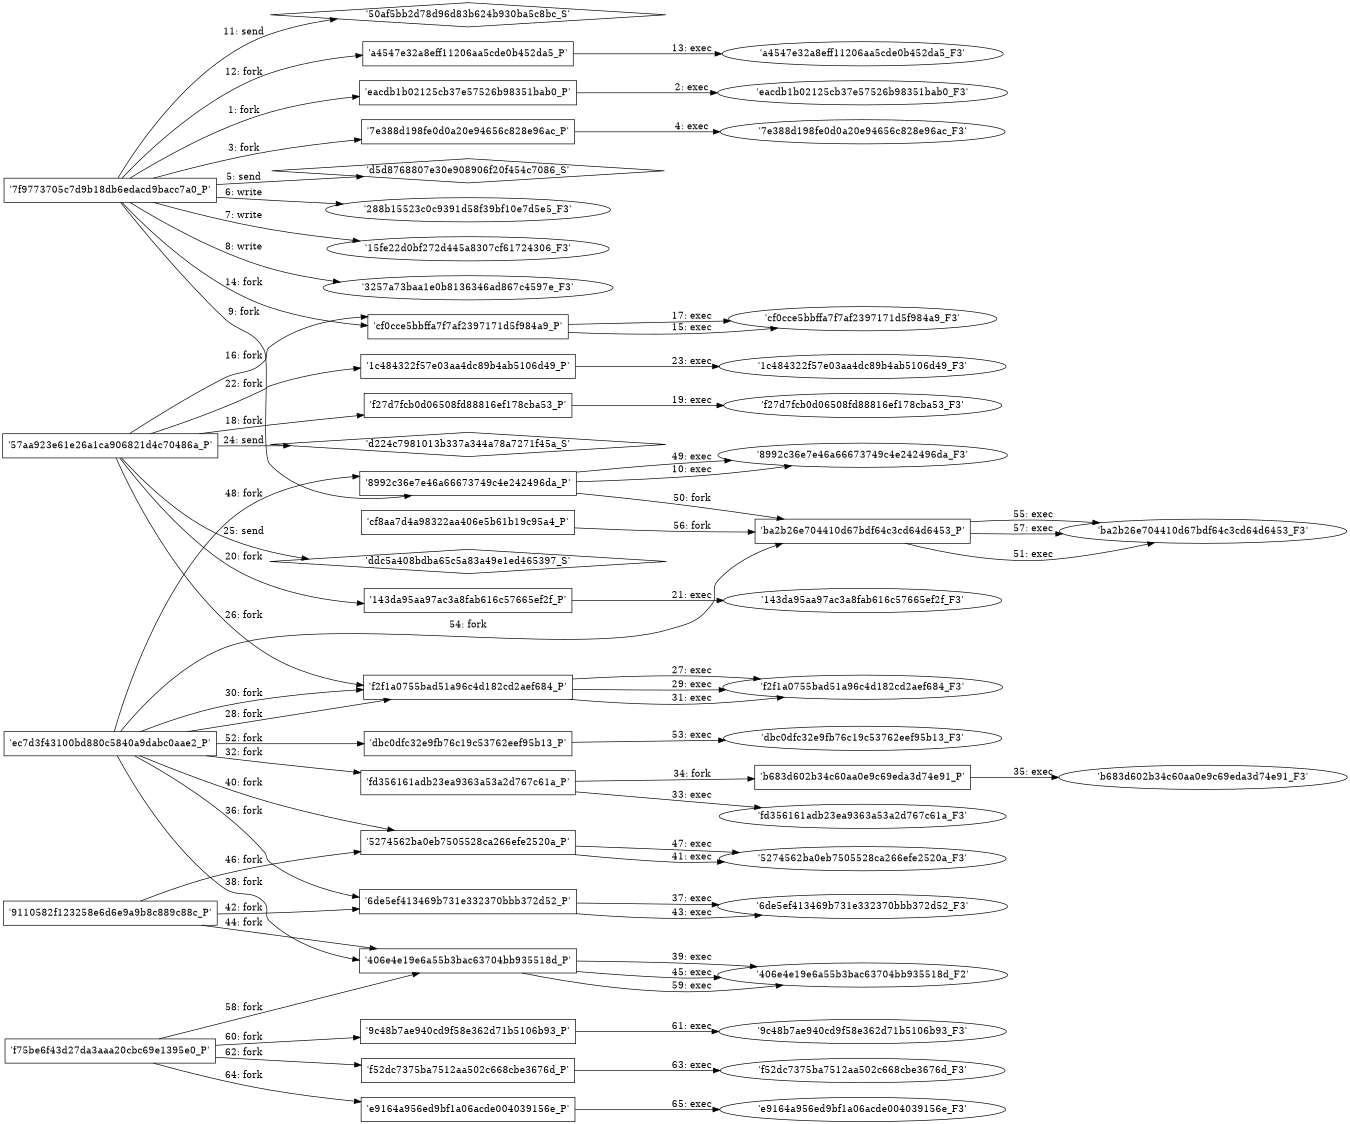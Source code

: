 digraph "D:\Learning\Paper\apt\基于CTI的攻击预警\Dataset\攻击图\ASGfromALLCTI\Exploring the crypt Analysis of the WannaCrypt ransomware SMB exploit propagation.dot" {
rankdir="LR"
size="9"
fixedsize="false"
splines="true"
nodesep=0.3
ranksep=0
fontsize=10
overlap="scalexy"
engine= "neato"
	"'7f9773705c7d9b18db6edacd9bacc7a0_P'" [node_type=Process shape=box]
	"'eacdb1b02125cb37e57526b98351bab0_P'" [node_type=Process shape=box]
	"'7f9773705c7d9b18db6edacd9bacc7a0_P'" -> "'eacdb1b02125cb37e57526b98351bab0_P'" [label="1: fork"]
	"'eacdb1b02125cb37e57526b98351bab0_P'" [node_type=Process shape=box]
	"'eacdb1b02125cb37e57526b98351bab0_F3'" [node_type=File shape=ellipse]
	"'eacdb1b02125cb37e57526b98351bab0_P'" -> "'eacdb1b02125cb37e57526b98351bab0_F3'" [label="2: exec"]
	"'7f9773705c7d9b18db6edacd9bacc7a0_P'" [node_type=Process shape=box]
	"'7e388d198fe0d0a20e94656c828e96ac_P'" [node_type=Process shape=box]
	"'7f9773705c7d9b18db6edacd9bacc7a0_P'" -> "'7e388d198fe0d0a20e94656c828e96ac_P'" [label="3: fork"]
	"'7e388d198fe0d0a20e94656c828e96ac_P'" [node_type=Process shape=box]
	"'7e388d198fe0d0a20e94656c828e96ac_F3'" [node_type=File shape=ellipse]
	"'7e388d198fe0d0a20e94656c828e96ac_P'" -> "'7e388d198fe0d0a20e94656c828e96ac_F3'" [label="4: exec"]
	"'d5d8768807e30e908906f20f454c7086_S'" [node_type=Socket shape=diamond]
	"'7f9773705c7d9b18db6edacd9bacc7a0_P'" [node_type=Process shape=box]
	"'7f9773705c7d9b18db6edacd9bacc7a0_P'" -> "'d5d8768807e30e908906f20f454c7086_S'" [label="5: send"]
	"'288b15523c0c9391d58f39bf10e7d5e5_F3'" [node_type=file shape=ellipse]
	"'7f9773705c7d9b18db6edacd9bacc7a0_P'" [node_type=Process shape=box]
	"'7f9773705c7d9b18db6edacd9bacc7a0_P'" -> "'288b15523c0c9391d58f39bf10e7d5e5_F3'" [label="6: write"]
	"'15fe22d0bf272d445a8307cf61724306_F3'" [node_type=file shape=ellipse]
	"'7f9773705c7d9b18db6edacd9bacc7a0_P'" [node_type=Process shape=box]
	"'7f9773705c7d9b18db6edacd9bacc7a0_P'" -> "'15fe22d0bf272d445a8307cf61724306_F3'" [label="7: write"]
	"'3257a73baa1e0b8136346ad867c4597e_F3'" [node_type=file shape=ellipse]
	"'7f9773705c7d9b18db6edacd9bacc7a0_P'" [node_type=Process shape=box]
	"'7f9773705c7d9b18db6edacd9bacc7a0_P'" -> "'3257a73baa1e0b8136346ad867c4597e_F3'" [label="8: write"]
	"'7f9773705c7d9b18db6edacd9bacc7a0_P'" [node_type=Process shape=box]
	"'8992c36e7e46a66673749c4e242496da_P'" [node_type=Process shape=box]
	"'7f9773705c7d9b18db6edacd9bacc7a0_P'" -> "'8992c36e7e46a66673749c4e242496da_P'" [label="9: fork"]
	"'8992c36e7e46a66673749c4e242496da_P'" [node_type=Process shape=box]
	"'8992c36e7e46a66673749c4e242496da_F3'" [node_type=File shape=ellipse]
	"'8992c36e7e46a66673749c4e242496da_P'" -> "'8992c36e7e46a66673749c4e242496da_F3'" [label="10: exec"]
	"'50af5bb2d78d96d83b624b930ba5c8bc_S'" [node_type=Socket shape=diamond]
	"'7f9773705c7d9b18db6edacd9bacc7a0_P'" [node_type=Process shape=box]
	"'7f9773705c7d9b18db6edacd9bacc7a0_P'" -> "'50af5bb2d78d96d83b624b930ba5c8bc_S'" [label="11: send"]
	"'7f9773705c7d9b18db6edacd9bacc7a0_P'" [node_type=Process shape=box]
	"'a4547e32a8eff11206aa5cde0b452da5_P'" [node_type=Process shape=box]
	"'7f9773705c7d9b18db6edacd9bacc7a0_P'" -> "'a4547e32a8eff11206aa5cde0b452da5_P'" [label="12: fork"]
	"'a4547e32a8eff11206aa5cde0b452da5_P'" [node_type=Process shape=box]
	"'a4547e32a8eff11206aa5cde0b452da5_F3'" [node_type=File shape=ellipse]
	"'a4547e32a8eff11206aa5cde0b452da5_P'" -> "'a4547e32a8eff11206aa5cde0b452da5_F3'" [label="13: exec"]
	"'7f9773705c7d9b18db6edacd9bacc7a0_P'" [node_type=Process shape=box]
	"'cf0cce5bbffa7f7af2397171d5f984a9_P'" [node_type=Process shape=box]
	"'7f9773705c7d9b18db6edacd9bacc7a0_P'" -> "'cf0cce5bbffa7f7af2397171d5f984a9_P'" [label="14: fork"]
	"'cf0cce5bbffa7f7af2397171d5f984a9_P'" [node_type=Process shape=box]
	"'cf0cce5bbffa7f7af2397171d5f984a9_F3'" [node_type=File shape=ellipse]
	"'cf0cce5bbffa7f7af2397171d5f984a9_P'" -> "'cf0cce5bbffa7f7af2397171d5f984a9_F3'" [label="15: exec"]
	"'57aa923e61e26a1ca906821d4c70486a_P'" [node_type=Process shape=box]
	"'cf0cce5bbffa7f7af2397171d5f984a9_P'" [node_type=Process shape=box]
	"'57aa923e61e26a1ca906821d4c70486a_P'" -> "'cf0cce5bbffa7f7af2397171d5f984a9_P'" [label="16: fork"]
	"'cf0cce5bbffa7f7af2397171d5f984a9_P'" [node_type=Process shape=box]
	"'cf0cce5bbffa7f7af2397171d5f984a9_F3'" [node_type=File shape=ellipse]
	"'cf0cce5bbffa7f7af2397171d5f984a9_P'" -> "'cf0cce5bbffa7f7af2397171d5f984a9_F3'" [label="17: exec"]
	"'57aa923e61e26a1ca906821d4c70486a_P'" [node_type=Process shape=box]
	"'f27d7fcb0d06508fd88816ef178cba53_P'" [node_type=Process shape=box]
	"'57aa923e61e26a1ca906821d4c70486a_P'" -> "'f27d7fcb0d06508fd88816ef178cba53_P'" [label="18: fork"]
	"'f27d7fcb0d06508fd88816ef178cba53_P'" [node_type=Process shape=box]
	"'f27d7fcb0d06508fd88816ef178cba53_F3'" [node_type=File shape=ellipse]
	"'f27d7fcb0d06508fd88816ef178cba53_P'" -> "'f27d7fcb0d06508fd88816ef178cba53_F3'" [label="19: exec"]
	"'57aa923e61e26a1ca906821d4c70486a_P'" [node_type=Process shape=box]
	"'143da95aa97ac3a8fab616c57665ef2f_P'" [node_type=Process shape=box]
	"'57aa923e61e26a1ca906821d4c70486a_P'" -> "'143da95aa97ac3a8fab616c57665ef2f_P'" [label="20: fork"]
	"'143da95aa97ac3a8fab616c57665ef2f_P'" [node_type=Process shape=box]
	"'143da95aa97ac3a8fab616c57665ef2f_F3'" [node_type=File shape=ellipse]
	"'143da95aa97ac3a8fab616c57665ef2f_P'" -> "'143da95aa97ac3a8fab616c57665ef2f_F3'" [label="21: exec"]
	"'57aa923e61e26a1ca906821d4c70486a_P'" [node_type=Process shape=box]
	"'1c484322f57e03aa4dc89b4ab5106d49_P'" [node_type=Process shape=box]
	"'57aa923e61e26a1ca906821d4c70486a_P'" -> "'1c484322f57e03aa4dc89b4ab5106d49_P'" [label="22: fork"]
	"'1c484322f57e03aa4dc89b4ab5106d49_P'" [node_type=Process shape=box]
	"'1c484322f57e03aa4dc89b4ab5106d49_F3'" [node_type=File shape=ellipse]
	"'1c484322f57e03aa4dc89b4ab5106d49_P'" -> "'1c484322f57e03aa4dc89b4ab5106d49_F3'" [label="23: exec"]
	"'d224c7981013b337a344a78a7271f45a_S'" [node_type=Socket shape=diamond]
	"'57aa923e61e26a1ca906821d4c70486a_P'" [node_type=Process shape=box]
	"'57aa923e61e26a1ca906821d4c70486a_P'" -> "'d224c7981013b337a344a78a7271f45a_S'" [label="24: send"]
	"'ddc5a408bdba65c5a83a49e1ed465397_S'" [node_type=Socket shape=diamond]
	"'57aa923e61e26a1ca906821d4c70486a_P'" [node_type=Process shape=box]
	"'57aa923e61e26a1ca906821d4c70486a_P'" -> "'ddc5a408bdba65c5a83a49e1ed465397_S'" [label="25: send"]
	"'57aa923e61e26a1ca906821d4c70486a_P'" [node_type=Process shape=box]
	"'f2f1a0755bad51a96c4d182cd2aef684_P'" [node_type=Process shape=box]
	"'57aa923e61e26a1ca906821d4c70486a_P'" -> "'f2f1a0755bad51a96c4d182cd2aef684_P'" [label="26: fork"]
	"'f2f1a0755bad51a96c4d182cd2aef684_P'" [node_type=Process shape=box]
	"'f2f1a0755bad51a96c4d182cd2aef684_F3'" [node_type=File shape=ellipse]
	"'f2f1a0755bad51a96c4d182cd2aef684_P'" -> "'f2f1a0755bad51a96c4d182cd2aef684_F3'" [label="27: exec"]
	"'ec7d3f43100bd880c5840a9dabc0aae2_P'" [node_type=Process shape=box]
	"'f2f1a0755bad51a96c4d182cd2aef684_P'" [node_type=Process shape=box]
	"'ec7d3f43100bd880c5840a9dabc0aae2_P'" -> "'f2f1a0755bad51a96c4d182cd2aef684_P'" [label="28: fork"]
	"'f2f1a0755bad51a96c4d182cd2aef684_P'" [node_type=Process shape=box]
	"'f2f1a0755bad51a96c4d182cd2aef684_F3'" [node_type=File shape=ellipse]
	"'f2f1a0755bad51a96c4d182cd2aef684_P'" -> "'f2f1a0755bad51a96c4d182cd2aef684_F3'" [label="29: exec"]
	"'ec7d3f43100bd880c5840a9dabc0aae2_P'" [node_type=Process shape=box]
	"'f2f1a0755bad51a96c4d182cd2aef684_P'" [node_type=Process shape=box]
	"'ec7d3f43100bd880c5840a9dabc0aae2_P'" -> "'f2f1a0755bad51a96c4d182cd2aef684_P'" [label="30: fork"]
	"'f2f1a0755bad51a96c4d182cd2aef684_P'" [node_type=Process shape=box]
	"'f2f1a0755bad51a96c4d182cd2aef684_F3'" [node_type=File shape=ellipse]
	"'f2f1a0755bad51a96c4d182cd2aef684_P'" -> "'f2f1a0755bad51a96c4d182cd2aef684_F3'" [label="31: exec"]
	"'ec7d3f43100bd880c5840a9dabc0aae2_P'" [node_type=Process shape=box]
	"'fd356161adb23ea9363a53a2d767c61a_P'" [node_type=Process shape=box]
	"'ec7d3f43100bd880c5840a9dabc0aae2_P'" -> "'fd356161adb23ea9363a53a2d767c61a_P'" [label="32: fork"]
	"'fd356161adb23ea9363a53a2d767c61a_P'" [node_type=Process shape=box]
	"'fd356161adb23ea9363a53a2d767c61a_F3'" [node_type=File shape=ellipse]
	"'fd356161adb23ea9363a53a2d767c61a_P'" -> "'fd356161adb23ea9363a53a2d767c61a_F3'" [label="33: exec"]
	"'fd356161adb23ea9363a53a2d767c61a_P'" [node_type=Process shape=box]
	"'b683d602b34c60aa0e9c69eda3d74e91_P'" [node_type=Process shape=box]
	"'fd356161adb23ea9363a53a2d767c61a_P'" -> "'b683d602b34c60aa0e9c69eda3d74e91_P'" [label="34: fork"]
	"'b683d602b34c60aa0e9c69eda3d74e91_P'" [node_type=Process shape=box]
	"'b683d602b34c60aa0e9c69eda3d74e91_F3'" [node_type=File shape=ellipse]
	"'b683d602b34c60aa0e9c69eda3d74e91_P'" -> "'b683d602b34c60aa0e9c69eda3d74e91_F3'" [label="35: exec"]
	"'ec7d3f43100bd880c5840a9dabc0aae2_P'" [node_type=Process shape=box]
	"'6de5ef413469b731e332370bbb372d52_P'" [node_type=Process shape=box]
	"'ec7d3f43100bd880c5840a9dabc0aae2_P'" -> "'6de5ef413469b731e332370bbb372d52_P'" [label="36: fork"]
	"'6de5ef413469b731e332370bbb372d52_P'" [node_type=Process shape=box]
	"'6de5ef413469b731e332370bbb372d52_F3'" [node_type=File shape=ellipse]
	"'6de5ef413469b731e332370bbb372d52_P'" -> "'6de5ef413469b731e332370bbb372d52_F3'" [label="37: exec"]
	"'ec7d3f43100bd880c5840a9dabc0aae2_P'" [node_type=Process shape=box]
	"'406e4e19e6a55b3bac63704bb935518d_P'" [node_type=Process shape=box]
	"'ec7d3f43100bd880c5840a9dabc0aae2_P'" -> "'406e4e19e6a55b3bac63704bb935518d_P'" [label="38: fork"]
	"'406e4e19e6a55b3bac63704bb935518d_P'" [node_type=Process shape=box]
	"'406e4e19e6a55b3bac63704bb935518d_F2'" [node_type=File shape=ellipse]
	"'406e4e19e6a55b3bac63704bb935518d_P'" -> "'406e4e19e6a55b3bac63704bb935518d_F2'" [label="39: exec"]
	"'ec7d3f43100bd880c5840a9dabc0aae2_P'" [node_type=Process shape=box]
	"'5274562ba0eb7505528ca266efe2520a_P'" [node_type=Process shape=box]
	"'ec7d3f43100bd880c5840a9dabc0aae2_P'" -> "'5274562ba0eb7505528ca266efe2520a_P'" [label="40: fork"]
	"'5274562ba0eb7505528ca266efe2520a_P'" [node_type=Process shape=box]
	"'5274562ba0eb7505528ca266efe2520a_F3'" [node_type=File shape=ellipse]
	"'5274562ba0eb7505528ca266efe2520a_P'" -> "'5274562ba0eb7505528ca266efe2520a_F3'" [label="41: exec"]
	"'9110582f123258e6d6e9a9b8c889c88c_P'" [node_type=Process shape=box]
	"'6de5ef413469b731e332370bbb372d52_P'" [node_type=Process shape=box]
	"'9110582f123258e6d6e9a9b8c889c88c_P'" -> "'6de5ef413469b731e332370bbb372d52_P'" [label="42: fork"]
	"'6de5ef413469b731e332370bbb372d52_P'" [node_type=Process shape=box]
	"'6de5ef413469b731e332370bbb372d52_F3'" [node_type=File shape=ellipse]
	"'6de5ef413469b731e332370bbb372d52_P'" -> "'6de5ef413469b731e332370bbb372d52_F3'" [label="43: exec"]
	"'9110582f123258e6d6e9a9b8c889c88c_P'" [node_type=Process shape=box]
	"'406e4e19e6a55b3bac63704bb935518d_P'" [node_type=Process shape=box]
	"'9110582f123258e6d6e9a9b8c889c88c_P'" -> "'406e4e19e6a55b3bac63704bb935518d_P'" [label="44: fork"]
	"'406e4e19e6a55b3bac63704bb935518d_P'" [node_type=Process shape=box]
	"'406e4e19e6a55b3bac63704bb935518d_F2'" [node_type=File shape=ellipse]
	"'406e4e19e6a55b3bac63704bb935518d_P'" -> "'406e4e19e6a55b3bac63704bb935518d_F2'" [label="45: exec"]
	"'9110582f123258e6d6e9a9b8c889c88c_P'" [node_type=Process shape=box]
	"'5274562ba0eb7505528ca266efe2520a_P'" [node_type=Process shape=box]
	"'9110582f123258e6d6e9a9b8c889c88c_P'" -> "'5274562ba0eb7505528ca266efe2520a_P'" [label="46: fork"]
	"'5274562ba0eb7505528ca266efe2520a_P'" [node_type=Process shape=box]
	"'5274562ba0eb7505528ca266efe2520a_F3'" [node_type=File shape=ellipse]
	"'5274562ba0eb7505528ca266efe2520a_P'" -> "'5274562ba0eb7505528ca266efe2520a_F3'" [label="47: exec"]
	"'ec7d3f43100bd880c5840a9dabc0aae2_P'" [node_type=Process shape=box]
	"'8992c36e7e46a66673749c4e242496da_P'" [node_type=Process shape=box]
	"'ec7d3f43100bd880c5840a9dabc0aae2_P'" -> "'8992c36e7e46a66673749c4e242496da_P'" [label="48: fork"]
	"'8992c36e7e46a66673749c4e242496da_P'" [node_type=Process shape=box]
	"'8992c36e7e46a66673749c4e242496da_F3'" [node_type=File shape=ellipse]
	"'8992c36e7e46a66673749c4e242496da_P'" -> "'8992c36e7e46a66673749c4e242496da_F3'" [label="49: exec"]
	"'8992c36e7e46a66673749c4e242496da_P'" [node_type=Process shape=box]
	"'ba2b26e704410d67bdf64c3cd64d6453_P'" [node_type=Process shape=box]
	"'8992c36e7e46a66673749c4e242496da_P'" -> "'ba2b26e704410d67bdf64c3cd64d6453_P'" [label="50: fork"]
	"'ba2b26e704410d67bdf64c3cd64d6453_P'" [node_type=Process shape=box]
	"'ba2b26e704410d67bdf64c3cd64d6453_F3'" [node_type=File shape=ellipse]
	"'ba2b26e704410d67bdf64c3cd64d6453_P'" -> "'ba2b26e704410d67bdf64c3cd64d6453_F3'" [label="51: exec"]
	"'ec7d3f43100bd880c5840a9dabc0aae2_P'" [node_type=Process shape=box]
	"'dbc0dfc32e9fb76c19c53762eef95b13_P'" [node_type=Process shape=box]
	"'ec7d3f43100bd880c5840a9dabc0aae2_P'" -> "'dbc0dfc32e9fb76c19c53762eef95b13_P'" [label="52: fork"]
	"'dbc0dfc32e9fb76c19c53762eef95b13_P'" [node_type=Process shape=box]
	"'dbc0dfc32e9fb76c19c53762eef95b13_F3'" [node_type=File shape=ellipse]
	"'dbc0dfc32e9fb76c19c53762eef95b13_P'" -> "'dbc0dfc32e9fb76c19c53762eef95b13_F3'" [label="53: exec"]
	"'ec7d3f43100bd880c5840a9dabc0aae2_P'" [node_type=Process shape=box]
	"'ba2b26e704410d67bdf64c3cd64d6453_P'" [node_type=Process shape=box]
	"'ec7d3f43100bd880c5840a9dabc0aae2_P'" -> "'ba2b26e704410d67bdf64c3cd64d6453_P'" [label="54: fork"]
	"'ba2b26e704410d67bdf64c3cd64d6453_P'" [node_type=Process shape=box]
	"'ba2b26e704410d67bdf64c3cd64d6453_F3'" [node_type=File shape=ellipse]
	"'ba2b26e704410d67bdf64c3cd64d6453_P'" -> "'ba2b26e704410d67bdf64c3cd64d6453_F3'" [label="55: exec"]
	"'cf8aa7d4a98322aa406e5b61b19c95a4_P'" [node_type=Process shape=box]
	"'ba2b26e704410d67bdf64c3cd64d6453_P'" [node_type=Process shape=box]
	"'cf8aa7d4a98322aa406e5b61b19c95a4_P'" -> "'ba2b26e704410d67bdf64c3cd64d6453_P'" [label="56: fork"]
	"'ba2b26e704410d67bdf64c3cd64d6453_P'" [node_type=Process shape=box]
	"'ba2b26e704410d67bdf64c3cd64d6453_F3'" [node_type=File shape=ellipse]
	"'ba2b26e704410d67bdf64c3cd64d6453_P'" -> "'ba2b26e704410d67bdf64c3cd64d6453_F3'" [label="57: exec"]
	"'f75be6f43d27da3aaa20cbc69e1395e0_P'" [node_type=Process shape=box]
	"'406e4e19e6a55b3bac63704bb935518d_P'" [node_type=Process shape=box]
	"'f75be6f43d27da3aaa20cbc69e1395e0_P'" -> "'406e4e19e6a55b3bac63704bb935518d_P'" [label="58: fork"]
	"'406e4e19e6a55b3bac63704bb935518d_P'" [node_type=Process shape=box]
	"'406e4e19e6a55b3bac63704bb935518d_F2'" [node_type=File shape=ellipse]
	"'406e4e19e6a55b3bac63704bb935518d_P'" -> "'406e4e19e6a55b3bac63704bb935518d_F2'" [label="59: exec"]
	"'f75be6f43d27da3aaa20cbc69e1395e0_P'" [node_type=Process shape=box]
	"'9c48b7ae940cd9f58e362d71b5106b93_P'" [node_type=Process shape=box]
	"'f75be6f43d27da3aaa20cbc69e1395e0_P'" -> "'9c48b7ae940cd9f58e362d71b5106b93_P'" [label="60: fork"]
	"'9c48b7ae940cd9f58e362d71b5106b93_P'" [node_type=Process shape=box]
	"'9c48b7ae940cd9f58e362d71b5106b93_F3'" [node_type=File shape=ellipse]
	"'9c48b7ae940cd9f58e362d71b5106b93_P'" -> "'9c48b7ae940cd9f58e362d71b5106b93_F3'" [label="61: exec"]
	"'f75be6f43d27da3aaa20cbc69e1395e0_P'" [node_type=Process shape=box]
	"'f52dc7375ba7512aa502c668cbe3676d_P'" [node_type=Process shape=box]
	"'f75be6f43d27da3aaa20cbc69e1395e0_P'" -> "'f52dc7375ba7512aa502c668cbe3676d_P'" [label="62: fork"]
	"'f52dc7375ba7512aa502c668cbe3676d_P'" [node_type=Process shape=box]
	"'f52dc7375ba7512aa502c668cbe3676d_F3'" [node_type=File shape=ellipse]
	"'f52dc7375ba7512aa502c668cbe3676d_P'" -> "'f52dc7375ba7512aa502c668cbe3676d_F3'" [label="63: exec"]
	"'f75be6f43d27da3aaa20cbc69e1395e0_P'" [node_type=Process shape=box]
	"'e9164a956ed9bf1a06acde004039156e_P'" [node_type=Process shape=box]
	"'f75be6f43d27da3aaa20cbc69e1395e0_P'" -> "'e9164a956ed9bf1a06acde004039156e_P'" [label="64: fork"]
	"'e9164a956ed9bf1a06acde004039156e_P'" [node_type=Process shape=box]
	"'e9164a956ed9bf1a06acde004039156e_F3'" [node_type=File shape=ellipse]
	"'e9164a956ed9bf1a06acde004039156e_P'" -> "'e9164a956ed9bf1a06acde004039156e_F3'" [label="65: exec"]
}
